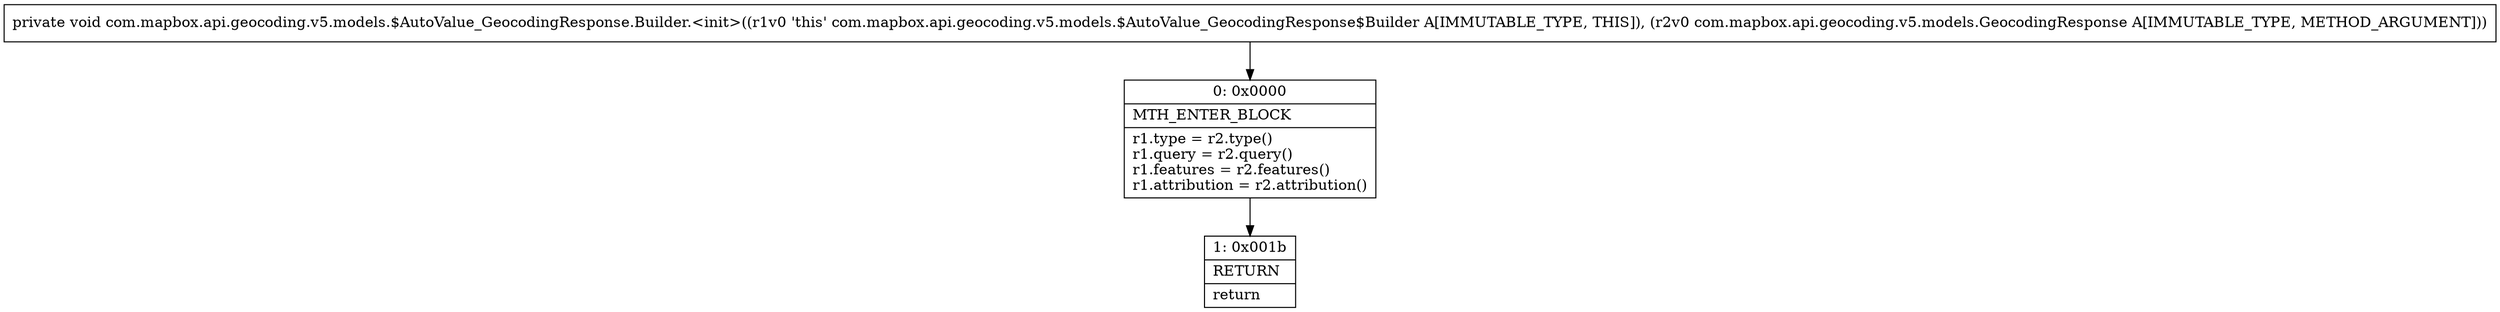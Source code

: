 digraph "CFG forcom.mapbox.api.geocoding.v5.models.$AutoValue_GeocodingResponse.Builder.\<init\>(Lcom\/mapbox\/api\/geocoding\/v5\/models\/GeocodingResponse;)V" {
Node_0 [shape=record,label="{0\:\ 0x0000|MTH_ENTER_BLOCK\l|r1.type = r2.type()\lr1.query = r2.query()\lr1.features = r2.features()\lr1.attribution = r2.attribution()\l}"];
Node_1 [shape=record,label="{1\:\ 0x001b|RETURN\l|return\l}"];
MethodNode[shape=record,label="{private void com.mapbox.api.geocoding.v5.models.$AutoValue_GeocodingResponse.Builder.\<init\>((r1v0 'this' com.mapbox.api.geocoding.v5.models.$AutoValue_GeocodingResponse$Builder A[IMMUTABLE_TYPE, THIS]), (r2v0 com.mapbox.api.geocoding.v5.models.GeocodingResponse A[IMMUTABLE_TYPE, METHOD_ARGUMENT])) }"];
MethodNode -> Node_0;
Node_0 -> Node_1;
}

